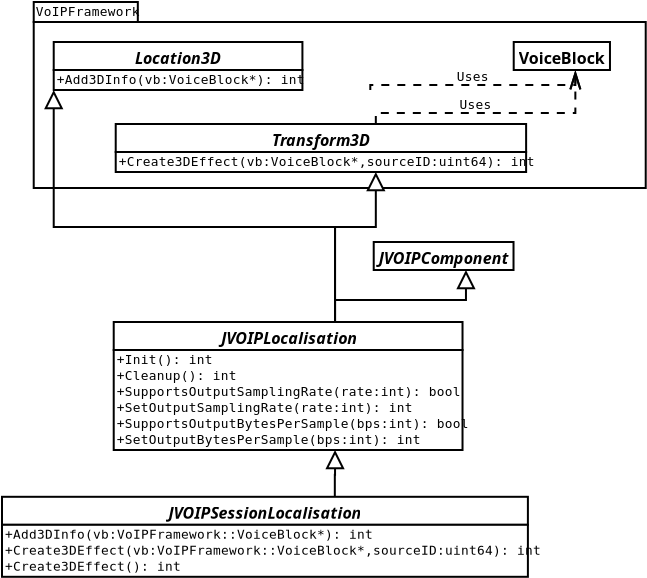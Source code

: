 <?xml version="1.0"?>
<diagram xmlns:dia="http://www.lysator.liu.se/~alla/dia/">
  <diagramdata>
    <attribute name="background">
      <color val="#ffffff"/>
    </attribute>
    <attribute name="paper">
      <composite type="paper">
        <attribute name="name">
          <string>#A4#</string>
        </attribute>
        <attribute name="tmargin">
          <real val="2.82"/>
        </attribute>
        <attribute name="bmargin">
          <real val="2.82"/>
        </attribute>
        <attribute name="lmargin">
          <real val="2.82"/>
        </attribute>
        <attribute name="rmargin">
          <real val="2.82"/>
        </attribute>
        <attribute name="is_portrait">
          <boolean val="true"/>
        </attribute>
        <attribute name="scaling">
          <real val="1"/>
        </attribute>
        <attribute name="fitto">
          <boolean val="false"/>
        </attribute>
      </composite>
    </attribute>
    <attribute name="grid">
      <composite type="grid">
        <attribute name="width_x">
          <real val="1"/>
        </attribute>
        <attribute name="width_y">
          <real val="1"/>
        </attribute>
        <attribute name="visible_x">
          <int val="1"/>
        </attribute>
        <attribute name="visible_y">
          <int val="1"/>
        </attribute>
      </composite>
    </attribute>
    <attribute name="guides">
      <composite type="guides">
        <attribute name="hguides"/>
        <attribute name="vguides"/>
      </composite>
    </attribute>
  </diagramdata>
  <layer name="Background" visible="true">
    <object type="UML - Class" version="0" id="O0">
      <attribute name="obj_pos">
        <point val="11,21"/>
      </attribute>
      <attribute name="obj_bb">
        <rectangle val="10.95,20.95;33.181,27.45"/>
      </attribute>
      <attribute name="elem_corner">
        <point val="11,21"/>
      </attribute>
      <attribute name="elem_width">
        <real val="22.131"/>
      </attribute>
      <attribute name="elem_height">
        <real val="6.4"/>
      </attribute>
      <attribute name="name">
        <string>#JVOIPLocalisation#</string>
      </attribute>
      <attribute name="stereotype">
        <string/>
      </attribute>
      <attribute name="abstract">
        <boolean val="true"/>
      </attribute>
      <attribute name="suppress_attributes">
        <boolean val="false"/>
      </attribute>
      <attribute name="suppress_operations">
        <boolean val="false"/>
      </attribute>
      <attribute name="visible_attributes">
        <boolean val="false"/>
      </attribute>
      <attribute name="visible_operations">
        <boolean val="true"/>
      </attribute>
      <attribute name="attributes"/>
      <attribute name="operations">
        <composite type="umloperation">
          <attribute name="name">
            <string>#Init#</string>
          </attribute>
          <attribute name="type">
            <string>#int#</string>
          </attribute>
          <attribute name="visibility">
            <enum val="0"/>
          </attribute>
          <attribute name="abstract">
            <boolean val="true"/>
          </attribute>
          <attribute name="class_scope">
            <boolean val="false"/>
          </attribute>
          <attribute name="parameters"/>
        </composite>
        <composite type="umloperation">
          <attribute name="name">
            <string>#Cleanup#</string>
          </attribute>
          <attribute name="type">
            <string>#int#</string>
          </attribute>
          <attribute name="visibility">
            <enum val="0"/>
          </attribute>
          <attribute name="abstract">
            <boolean val="true"/>
          </attribute>
          <attribute name="class_scope">
            <boolean val="false"/>
          </attribute>
          <attribute name="parameters"/>
        </composite>
        <composite type="umloperation">
          <attribute name="name">
            <string>#SupportsOutputSamplingRate#</string>
          </attribute>
          <attribute name="type">
            <string>#bool#</string>
          </attribute>
          <attribute name="visibility">
            <enum val="0"/>
          </attribute>
          <attribute name="abstract">
            <boolean val="true"/>
          </attribute>
          <attribute name="class_scope">
            <boolean val="false"/>
          </attribute>
          <attribute name="parameters">
            <composite type="umlparameter">
              <attribute name="name">
                <string>#rate#</string>
              </attribute>
              <attribute name="type">
                <string>#int#</string>
              </attribute>
              <attribute name="value">
                <string/>
              </attribute>
              <attribute name="kind">
                <enum val="0"/>
              </attribute>
            </composite>
          </attribute>
        </composite>
        <composite type="umloperation">
          <attribute name="name">
            <string>#SetOutputSamplingRate#</string>
          </attribute>
          <attribute name="type">
            <string>#int#</string>
          </attribute>
          <attribute name="visibility">
            <enum val="0"/>
          </attribute>
          <attribute name="abstract">
            <boolean val="true"/>
          </attribute>
          <attribute name="class_scope">
            <boolean val="false"/>
          </attribute>
          <attribute name="parameters">
            <composite type="umlparameter">
              <attribute name="name">
                <string>#rate#</string>
              </attribute>
              <attribute name="type">
                <string>#int#</string>
              </attribute>
              <attribute name="value">
                <string/>
              </attribute>
              <attribute name="kind">
                <enum val="0"/>
              </attribute>
            </composite>
          </attribute>
        </composite>
        <composite type="umloperation">
          <attribute name="name">
            <string>#SupportsOutputBytesPerSample#</string>
          </attribute>
          <attribute name="type">
            <string>#bool#</string>
          </attribute>
          <attribute name="visibility">
            <enum val="0"/>
          </attribute>
          <attribute name="abstract">
            <boolean val="true"/>
          </attribute>
          <attribute name="class_scope">
            <boolean val="false"/>
          </attribute>
          <attribute name="parameters">
            <composite type="umlparameter">
              <attribute name="name">
                <string>#bps#</string>
              </attribute>
              <attribute name="type">
                <string>#int#</string>
              </attribute>
              <attribute name="value">
                <string/>
              </attribute>
              <attribute name="kind">
                <enum val="0"/>
              </attribute>
            </composite>
          </attribute>
        </composite>
        <composite type="umloperation">
          <attribute name="name">
            <string>#SetOutputBytesPerSample#</string>
          </attribute>
          <attribute name="type">
            <string>#int#</string>
          </attribute>
          <attribute name="visibility">
            <enum val="0"/>
          </attribute>
          <attribute name="abstract">
            <boolean val="true"/>
          </attribute>
          <attribute name="class_scope">
            <boolean val="false"/>
          </attribute>
          <attribute name="parameters">
            <composite type="umlparameter">
              <attribute name="name">
                <string>#bps#</string>
              </attribute>
              <attribute name="type">
                <string>#int#</string>
              </attribute>
              <attribute name="value">
                <string/>
              </attribute>
              <attribute name="kind">
                <enum val="0"/>
              </attribute>
            </composite>
          </attribute>
        </composite>
      </attribute>
      <attribute name="template">
        <boolean val="false"/>
      </attribute>
      <attribute name="templates"/>
    </object>
    <object type="UML - LargePackage" version="0" id="O1">
      <attribute name="obj_pos">
        <point val="7,6"/>
      </attribute>
      <attribute name="obj_bb">
        <rectangle val="6.95,4.15;37.65,14.35"/>
      </attribute>
      <attribute name="elem_corner">
        <point val="7,6"/>
      </attribute>
      <attribute name="elem_width">
        <real val="30.6"/>
      </attribute>
      <attribute name="elem_height">
        <real val="8.3"/>
      </attribute>
      <attribute name="name">
        <string>#VoIPFramework#</string>
      </attribute>
      <attribute name="stereotype">
        <string/>
      </attribute>
    </object>
    <object type="UML - Class" version="0" id="O2">
      <attribute name="obj_pos">
        <point val="8,7"/>
      </attribute>
      <attribute name="obj_bb">
        <rectangle val="7.95,6.95;23.879,9.45"/>
      </attribute>
      <attribute name="elem_corner">
        <point val="8,7"/>
      </attribute>
      <attribute name="elem_width">
        <real val="15.829"/>
      </attribute>
      <attribute name="elem_height">
        <real val="2.4"/>
      </attribute>
      <attribute name="name">
        <string>#Location3D#</string>
      </attribute>
      <attribute name="stereotype">
        <string/>
      </attribute>
      <attribute name="abstract">
        <boolean val="true"/>
      </attribute>
      <attribute name="suppress_attributes">
        <boolean val="false"/>
      </attribute>
      <attribute name="suppress_operations">
        <boolean val="false"/>
      </attribute>
      <attribute name="visible_attributes">
        <boolean val="false"/>
      </attribute>
      <attribute name="visible_operations">
        <boolean val="true"/>
      </attribute>
      <attribute name="attributes"/>
      <attribute name="operations">
        <composite type="umloperation">
          <attribute name="name">
            <string>#Add3DInfo#</string>
          </attribute>
          <attribute name="type">
            <string>#int#</string>
          </attribute>
          <attribute name="visibility">
            <enum val="0"/>
          </attribute>
          <attribute name="abstract">
            <boolean val="true"/>
          </attribute>
          <attribute name="class_scope">
            <boolean val="false"/>
          </attribute>
          <attribute name="parameters">
            <composite type="umlparameter">
              <attribute name="name">
                <string>#vb#</string>
              </attribute>
              <attribute name="type">
                <string>#VoiceBlock*#</string>
              </attribute>
              <attribute name="value">
                <string/>
              </attribute>
              <attribute name="kind">
                <enum val="0"/>
              </attribute>
            </composite>
          </attribute>
        </composite>
      </attribute>
      <attribute name="template">
        <boolean val="false"/>
      </attribute>
      <attribute name="templates"/>
    </object>
    <object type="UML - Class" version="0" id="O3">
      <attribute name="obj_pos">
        <point val="11.1,11.1"/>
      </attribute>
      <attribute name="obj_bb">
        <rectangle val="11.05,11.05;37.16,13.55"/>
      </attribute>
      <attribute name="elem_corner">
        <point val="11.1,11.1"/>
      </attribute>
      <attribute name="elem_width">
        <real val="26.01"/>
      </attribute>
      <attribute name="elem_height">
        <real val="2.4"/>
      </attribute>
      <attribute name="name">
        <string>#Transform3D#</string>
      </attribute>
      <attribute name="stereotype">
        <string/>
      </attribute>
      <attribute name="abstract">
        <boolean val="true"/>
      </attribute>
      <attribute name="suppress_attributes">
        <boolean val="false"/>
      </attribute>
      <attribute name="suppress_operations">
        <boolean val="false"/>
      </attribute>
      <attribute name="visible_attributes">
        <boolean val="false"/>
      </attribute>
      <attribute name="visible_operations">
        <boolean val="true"/>
      </attribute>
      <attribute name="attributes"/>
      <attribute name="operations">
        <composite type="umloperation">
          <attribute name="name">
            <string>#Create3DEffect#</string>
          </attribute>
          <attribute name="type">
            <string>#int#</string>
          </attribute>
          <attribute name="visibility">
            <enum val="0"/>
          </attribute>
          <attribute name="abstract">
            <boolean val="true"/>
          </attribute>
          <attribute name="class_scope">
            <boolean val="false"/>
          </attribute>
          <attribute name="parameters">
            <composite type="umlparameter">
              <attribute name="name">
                <string>#vb#</string>
              </attribute>
              <attribute name="type">
                <string>#VoiceBlock*#</string>
              </attribute>
              <attribute name="value">
                <string/>
              </attribute>
              <attribute name="kind">
                <enum val="0"/>
              </attribute>
            </composite>
            <composite type="umlparameter">
              <attribute name="name">
                <string>#sourceID#</string>
              </attribute>
              <attribute name="type">
                <string>#uint64#</string>
              </attribute>
              <attribute name="value">
                <string/>
              </attribute>
              <attribute name="kind">
                <enum val="0"/>
              </attribute>
            </composite>
          </attribute>
        </composite>
      </attribute>
      <attribute name="template">
        <boolean val="false"/>
      </attribute>
      <attribute name="templates"/>
    </object>
    <object type="UML - Class" version="0" id="O4">
      <attribute name="obj_pos">
        <point val="31,7"/>
      </attribute>
      <attribute name="obj_bb">
        <rectangle val="30.95,6.95;37.213,8.45"/>
      </attribute>
      <attribute name="elem_corner">
        <point val="31,7"/>
      </attribute>
      <attribute name="elem_width">
        <real val="6.163"/>
      </attribute>
      <attribute name="elem_height">
        <real val="1.4"/>
      </attribute>
      <attribute name="name">
        <string>#VoiceBlock#</string>
      </attribute>
      <attribute name="stereotype">
        <string/>
      </attribute>
      <attribute name="abstract">
        <boolean val="false"/>
      </attribute>
      <attribute name="suppress_attributes">
        <boolean val="false"/>
      </attribute>
      <attribute name="suppress_operations">
        <boolean val="false"/>
      </attribute>
      <attribute name="visible_attributes">
        <boolean val="false"/>
      </attribute>
      <attribute name="visible_operations">
        <boolean val="false"/>
      </attribute>
      <attribute name="attributes"/>
      <attribute name="operations"/>
      <attribute name="template">
        <boolean val="false"/>
      </attribute>
      <attribute name="templates"/>
    </object>
    <object type="UML - Class" version="0" id="O5">
      <attribute name="obj_pos">
        <point val="24,17"/>
      </attribute>
      <attribute name="obj_bb">
        <rectangle val="23.95,16.95;33.273,18.45"/>
      </attribute>
      <attribute name="elem_corner">
        <point val="24,17"/>
      </attribute>
      <attribute name="elem_width">
        <real val="9.223"/>
      </attribute>
      <attribute name="elem_height">
        <real val="1.4"/>
      </attribute>
      <attribute name="name">
        <string>#JVOIPComponent#</string>
      </attribute>
      <attribute name="stereotype">
        <string/>
      </attribute>
      <attribute name="abstract">
        <boolean val="true"/>
      </attribute>
      <attribute name="suppress_attributes">
        <boolean val="false"/>
      </attribute>
      <attribute name="suppress_operations">
        <boolean val="false"/>
      </attribute>
      <attribute name="visible_attributes">
        <boolean val="false"/>
      </attribute>
      <attribute name="visible_operations">
        <boolean val="false"/>
      </attribute>
      <attribute name="attributes"/>
      <attribute name="operations"/>
      <attribute name="template">
        <boolean val="false"/>
      </attribute>
      <attribute name="templates"/>
    </object>
    <object type="UML - Dependency" version="0" id="O6">
      <attribute name="obj_pos">
        <point val="24.105,11.1"/>
      </attribute>
      <attribute name="obj_bb">
        <rectangle val="23.255,7.55;34.932,11.95"/>
      </attribute>
      <attribute name="orth_points">
        <point val="24.105,11.1"/>
        <point val="24.105,10.55"/>
        <point val="34.082,10.55"/>
        <point val="34.082,8.4"/>
      </attribute>
      <attribute name="orth_orient">
        <enum val="1"/>
        <enum val="0"/>
        <enum val="1"/>
      </attribute>
      <attribute name="draw_arrow">
        <boolean val="true"/>
      </attribute>
      <attribute name="name">
        <string>#Uses#</string>
      </attribute>
      <attribute name="stereotype">
        <string/>
      </attribute>
      <connections>
        <connection handle="0" to="O3" connection="1"/>
        <connection handle="1" to="O4" connection="6"/>
      </connections>
    </object>
    <object type="UML - Dependency" version="0" id="O7">
      <attribute name="obj_pos">
        <point val="23.829,9.4"/>
      </attribute>
      <attribute name="obj_bb">
        <rectangle val="22.979,7.55;34.932,10.25"/>
      </attribute>
      <attribute name="orth_points">
        <point val="23.829,9.4"/>
        <point val="23.829,9.15"/>
        <point val="34.082,9.15"/>
        <point val="34.082,8.4"/>
      </attribute>
      <attribute name="orth_orient">
        <enum val="1"/>
        <enum val="0"/>
        <enum val="1"/>
      </attribute>
      <attribute name="draw_arrow">
        <boolean val="true"/>
      </attribute>
      <attribute name="name">
        <string>#Uses#</string>
      </attribute>
      <attribute name="stereotype">
        <string/>
      </attribute>
      <connections>
        <connection handle="0" to="O2" connection="7"/>
        <connection handle="1" to="O4" connection="6"/>
      </connections>
    </object>
    <object type="UML - Generalization" version="0" id="O8">
      <attribute name="obj_pos">
        <point val="28.612,18.4"/>
      </attribute>
      <attribute name="obj_bb">
        <rectangle val="21.216,17.55;29.462,21.85"/>
      </attribute>
      <attribute name="orth_points">
        <point val="28.612,18.4"/>
        <point val="28.612,19.9"/>
        <point val="22.066,19.9"/>
        <point val="22.066,21"/>
      </attribute>
      <attribute name="orth_orient">
        <enum val="1"/>
        <enum val="0"/>
        <enum val="1"/>
      </attribute>
      <attribute name="name">
        <string/>
      </attribute>
      <attribute name="stereotype">
        <string/>
      </attribute>
      <connections>
        <connection handle="0" to="O5" connection="6"/>
        <connection handle="1" to="O0" connection="1"/>
      </connections>
    </object>
    <object type="UML - Generalization" version="0" id="O9">
      <attribute name="obj_pos">
        <point val="8,9.4"/>
      </attribute>
      <attribute name="obj_bb">
        <rectangle val="7.15,8.55;22.916,21.85"/>
      </attribute>
      <attribute name="orth_points">
        <point val="8,9.4"/>
        <point val="8,16.25"/>
        <point val="22.066,16.25"/>
        <point val="22.066,21"/>
      </attribute>
      <attribute name="orth_orient">
        <enum val="1"/>
        <enum val="0"/>
        <enum val="1"/>
      </attribute>
      <attribute name="name">
        <string/>
      </attribute>
      <attribute name="stereotype">
        <string/>
      </attribute>
      <connections>
        <connection handle="0" to="O2" connection="5"/>
        <connection handle="1" to="O0" connection="1"/>
      </connections>
    </object>
    <object type="UML - Generalization" version="0" id="O10">
      <attribute name="obj_pos">
        <point val="24.105,13.5"/>
      </attribute>
      <attribute name="obj_bb">
        <rectangle val="21.216,12.65;24.955,21.85"/>
      </attribute>
      <attribute name="orth_points">
        <point val="24.105,13.5"/>
        <point val="24.105,16.25"/>
        <point val="22.066,16.25"/>
        <point val="22.066,21"/>
      </attribute>
      <attribute name="orth_orient">
        <enum val="1"/>
        <enum val="0"/>
        <enum val="1"/>
      </attribute>
      <attribute name="name">
        <string/>
      </attribute>
      <attribute name="stereotype">
        <string/>
      </attribute>
      <connections>
        <connection handle="0" to="O3" connection="6"/>
        <connection handle="1" to="O0" connection="1"/>
      </connections>
    </object>
    <object type="UML - Class" version="0" id="O11">
      <attribute name="obj_pos">
        <point val="5.414,29.74"/>
      </attribute>
      <attribute name="obj_bb">
        <rectangle val="5.364,29.69;38.746,33.79"/>
      </attribute>
      <attribute name="elem_corner">
        <point val="5.414,29.74"/>
      </attribute>
      <attribute name="elem_width">
        <real val="33.282"/>
      </attribute>
      <attribute name="elem_height">
        <real val="4"/>
      </attribute>
      <attribute name="name">
        <string>#JVOIPSessionLocalisation#</string>
      </attribute>
      <attribute name="stereotype">
        <string/>
      </attribute>
      <attribute name="abstract">
        <boolean val="true"/>
      </attribute>
      <attribute name="suppress_attributes">
        <boolean val="false"/>
      </attribute>
      <attribute name="suppress_operations">
        <boolean val="false"/>
      </attribute>
      <attribute name="visible_attributes">
        <boolean val="false"/>
      </attribute>
      <attribute name="visible_operations">
        <boolean val="true"/>
      </attribute>
      <attribute name="attributes"/>
      <attribute name="operations">
        <composite type="umloperation">
          <attribute name="name">
            <string>#Add3DInfo#</string>
          </attribute>
          <attribute name="type">
            <string>#int#</string>
          </attribute>
          <attribute name="visibility">
            <enum val="0"/>
          </attribute>
          <attribute name="abstract">
            <boolean val="false"/>
          </attribute>
          <attribute name="class_scope">
            <boolean val="false"/>
          </attribute>
          <attribute name="parameters">
            <composite type="umlparameter">
              <attribute name="name">
                <string>#vb#</string>
              </attribute>
              <attribute name="type">
                <string>#VoIPFramework::VoiceBlock*#</string>
              </attribute>
              <attribute name="value">
                <string/>
              </attribute>
              <attribute name="kind">
                <enum val="0"/>
              </attribute>
            </composite>
          </attribute>
        </composite>
        <composite type="umloperation">
          <attribute name="name">
            <string>#Create3DEffect#</string>
          </attribute>
          <attribute name="type">
            <string>#int#</string>
          </attribute>
          <attribute name="visibility">
            <enum val="0"/>
          </attribute>
          <attribute name="abstract">
            <boolean val="false"/>
          </attribute>
          <attribute name="class_scope">
            <boolean val="false"/>
          </attribute>
          <attribute name="parameters">
            <composite type="umlparameter">
              <attribute name="name">
                <string>#vb#</string>
              </attribute>
              <attribute name="type">
                <string>#VoIPFramework::VoiceBlock*#</string>
              </attribute>
              <attribute name="value">
                <string/>
              </attribute>
              <attribute name="kind">
                <enum val="0"/>
              </attribute>
            </composite>
            <composite type="umlparameter">
              <attribute name="name">
                <string>#sourceID#</string>
              </attribute>
              <attribute name="type">
                <string>#uint64#</string>
              </attribute>
              <attribute name="value">
                <string/>
              </attribute>
              <attribute name="kind">
                <enum val="0"/>
              </attribute>
            </composite>
          </attribute>
        </composite>
        <composite type="umloperation">
          <attribute name="name">
            <string>#Create3DEffect#</string>
          </attribute>
          <attribute name="type">
            <string>#int#</string>
          </attribute>
          <attribute name="visibility">
            <enum val="0"/>
          </attribute>
          <attribute name="abstract">
            <boolean val="true"/>
          </attribute>
          <attribute name="class_scope">
            <boolean val="false"/>
          </attribute>
          <attribute name="parameters"/>
        </composite>
      </attribute>
      <attribute name="template">
        <boolean val="false"/>
      </attribute>
      <attribute name="templates"/>
    </object>
    <object type="UML - Generalization" version="0" id="O12">
      <attribute name="obj_pos">
        <point val="22.066,27.4"/>
      </attribute>
      <attribute name="obj_bb">
        <rectangle val="21.205,26.55;22.916,30.59"/>
      </attribute>
      <attribute name="orth_points">
        <point val="22.066,27.4"/>
        <point val="22.066,28.64"/>
        <point val="22.055,28.64"/>
        <point val="22.055,29.74"/>
      </attribute>
      <attribute name="orth_orient">
        <enum val="1"/>
        <enum val="0"/>
        <enum val="1"/>
      </attribute>
      <attribute name="name">
        <string/>
      </attribute>
      <attribute name="stereotype">
        <string/>
      </attribute>
      <connections>
        <connection handle="0" to="O0" connection="6"/>
        <connection handle="1" to="O11" connection="1"/>
      </connections>
    </object>
  </layer>
</diagram>
